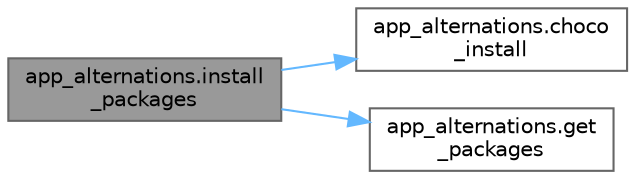 digraph "app_alternations.install_packages"
{
 // LATEX_PDF_SIZE
  bgcolor="transparent";
  edge [fontname=Helvetica,fontsize=10,labelfontname=Helvetica,labelfontsize=10];
  node [fontname=Helvetica,fontsize=10,shape=box,height=0.2,width=0.4];
  rankdir="LR";
  Node1 [label="app_alternations.install\l_packages",height=0.2,width=0.4,color="gray40", fillcolor="grey60", style="filled", fontcolor="black",tooltip=" "];
  Node1 -> Node2 [color="steelblue1",style="solid"];
  Node2 [label="app_alternations.choco\l_install",height=0.2,width=0.4,color="grey40", fillcolor="white", style="filled",URL="$d3/dc0/namespaceapp__alternations.html#aba2d947f1502e4a272b4c11754fd567d",tooltip=" "];
  Node1 -> Node3 [color="steelblue1",style="solid"];
  Node3 [label="app_alternations.get\l_packages",height=0.2,width=0.4,color="grey40", fillcolor="white", style="filled",URL="$d3/dc0/namespaceapp__alternations.html#aae358fb985b5d678bd85f4042eb5e062",tooltip=" "];
}
